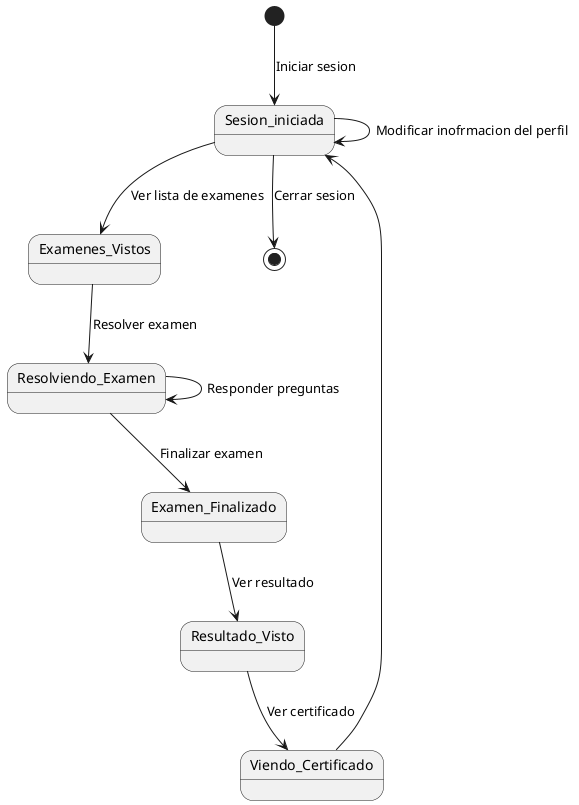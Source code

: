@startuml DiagramaDeEstadosDeUseCasesUsuario
skinparam Style strictuml


[*] --> Sesion_iniciada: Iniciar sesion
Sesion_iniciada --> Sesion_iniciada: Modificar inofrmacion del perfil


Sesion_iniciada -->  Examenes_Vistos: Ver lista de examenes
Examenes_Vistos --> Resolviendo_Examen: Resolver examen
Resolviendo_Examen --> Resolviendo_Examen: Responder preguntas 
Resolviendo_Examen --> Examen_Finalizado: Finalizar examen
Examen_Finalizado --> Resultado_Visto: Ver resultado
Resultado_Visto --> Viendo_Certificado: Ver certificado
Viendo_Certificado -->  Sesion_iniciada
Sesion_iniciada --> [*]: Cerrar sesion


@enduml
